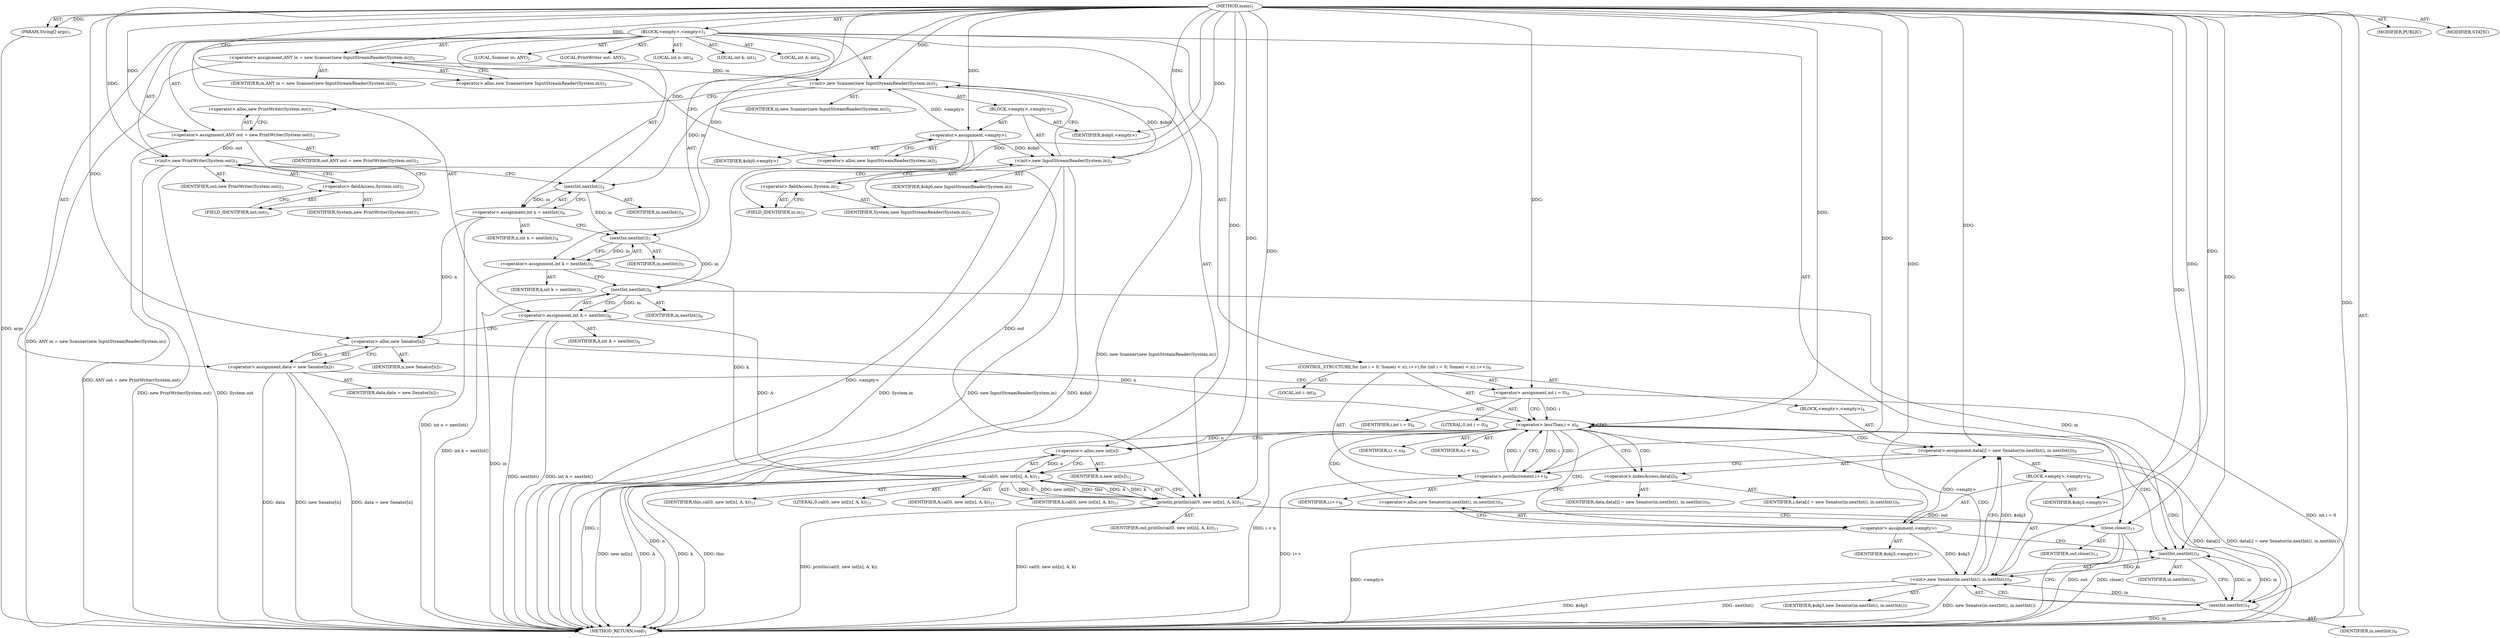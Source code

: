 digraph "main" {  
"21" [label = <(METHOD,main)<SUB>1</SUB>> ]
"22" [label = <(PARAM,String[] args)<SUB>1</SUB>> ]
"23" [label = <(BLOCK,&lt;empty&gt;,&lt;empty&gt;)<SUB>1</SUB>> ]
"4" [label = <(LOCAL,Scanner in: ANY)<SUB>2</SUB>> ]
"24" [label = <(&lt;operator&gt;.assignment,ANY in = new Scanner(new InputStreamReader(System.in)))<SUB>2</SUB>> ]
"25" [label = <(IDENTIFIER,in,ANY in = new Scanner(new InputStreamReader(System.in)))<SUB>2</SUB>> ]
"26" [label = <(&lt;operator&gt;.alloc,new Scanner(new InputStreamReader(System.in)))<SUB>2</SUB>> ]
"27" [label = <(&lt;init&gt;,new Scanner(new InputStreamReader(System.in)))<SUB>2</SUB>> ]
"3" [label = <(IDENTIFIER,in,new Scanner(new InputStreamReader(System.in)))<SUB>2</SUB>> ]
"28" [label = <(BLOCK,&lt;empty&gt;,&lt;empty&gt;)<SUB>2</SUB>> ]
"29" [label = <(&lt;operator&gt;.assignment,&lt;empty&gt;)> ]
"30" [label = <(IDENTIFIER,$obj0,&lt;empty&gt;)> ]
"31" [label = <(&lt;operator&gt;.alloc,new InputStreamReader(System.in))<SUB>2</SUB>> ]
"32" [label = <(&lt;init&gt;,new InputStreamReader(System.in))<SUB>2</SUB>> ]
"33" [label = <(IDENTIFIER,$obj0,new InputStreamReader(System.in))> ]
"34" [label = <(&lt;operator&gt;.fieldAccess,System.in)<SUB>2</SUB>> ]
"35" [label = <(IDENTIFIER,System,new InputStreamReader(System.in))<SUB>2</SUB>> ]
"36" [label = <(FIELD_IDENTIFIER,in,in)<SUB>2</SUB>> ]
"37" [label = <(IDENTIFIER,$obj0,&lt;empty&gt;)> ]
"6" [label = <(LOCAL,PrintWriter out: ANY)<SUB>3</SUB>> ]
"38" [label = <(&lt;operator&gt;.assignment,ANY out = new PrintWriter(System.out))<SUB>3</SUB>> ]
"39" [label = <(IDENTIFIER,out,ANY out = new PrintWriter(System.out))<SUB>3</SUB>> ]
"40" [label = <(&lt;operator&gt;.alloc,new PrintWriter(System.out))<SUB>3</SUB>> ]
"41" [label = <(&lt;init&gt;,new PrintWriter(System.out))<SUB>3</SUB>> ]
"5" [label = <(IDENTIFIER,out,new PrintWriter(System.out))<SUB>3</SUB>> ]
"42" [label = <(&lt;operator&gt;.fieldAccess,System.out)<SUB>3</SUB>> ]
"43" [label = <(IDENTIFIER,System,new PrintWriter(System.out))<SUB>3</SUB>> ]
"44" [label = <(FIELD_IDENTIFIER,out,out)<SUB>3</SUB>> ]
"45" [label = <(LOCAL,int n: int)<SUB>4</SUB>> ]
"46" [label = <(&lt;operator&gt;.assignment,int n = nextInt())<SUB>4</SUB>> ]
"47" [label = <(IDENTIFIER,n,int n = nextInt())<SUB>4</SUB>> ]
"48" [label = <(nextInt,nextInt())<SUB>4</SUB>> ]
"49" [label = <(IDENTIFIER,in,nextInt())<SUB>4</SUB>> ]
"50" [label = <(LOCAL,int k: int)<SUB>5</SUB>> ]
"51" [label = <(&lt;operator&gt;.assignment,int k = nextInt())<SUB>5</SUB>> ]
"52" [label = <(IDENTIFIER,k,int k = nextInt())<SUB>5</SUB>> ]
"53" [label = <(nextInt,nextInt())<SUB>5</SUB>> ]
"54" [label = <(IDENTIFIER,in,nextInt())<SUB>5</SUB>> ]
"55" [label = <(LOCAL,int A: int)<SUB>6</SUB>> ]
"56" [label = <(&lt;operator&gt;.assignment,int A = nextInt())<SUB>6</SUB>> ]
"57" [label = <(IDENTIFIER,A,int A = nextInt())<SUB>6</SUB>> ]
"58" [label = <(nextInt,nextInt())<SUB>6</SUB>> ]
"59" [label = <(IDENTIFIER,in,nextInt())<SUB>6</SUB>> ]
"60" [label = <(&lt;operator&gt;.assignment,data = new Senator[n])<SUB>7</SUB>> ]
"61" [label = <(IDENTIFIER,data,data = new Senator[n])<SUB>7</SUB>> ]
"62" [label = <(&lt;operator&gt;.alloc,new Senator[n])> ]
"63" [label = <(IDENTIFIER,n,new Senator[n])<SUB>7</SUB>> ]
"64" [label = <(CONTROL_STRUCTURE,for (int i = 0; Some(i &lt; n); i++),for (int i = 0; Some(i &lt; n); i++))<SUB>8</SUB>> ]
"65" [label = <(LOCAL,int i: int)<SUB>8</SUB>> ]
"66" [label = <(&lt;operator&gt;.assignment,int i = 0)<SUB>8</SUB>> ]
"67" [label = <(IDENTIFIER,i,int i = 0)<SUB>8</SUB>> ]
"68" [label = <(LITERAL,0,int i = 0)<SUB>8</SUB>> ]
"69" [label = <(&lt;operator&gt;.lessThan,i &lt; n)<SUB>8</SUB>> ]
"70" [label = <(IDENTIFIER,i,i &lt; n)<SUB>8</SUB>> ]
"71" [label = <(IDENTIFIER,n,i &lt; n)<SUB>8</SUB>> ]
"72" [label = <(&lt;operator&gt;.postIncrement,i++)<SUB>8</SUB>> ]
"73" [label = <(IDENTIFIER,i,i++)<SUB>8</SUB>> ]
"74" [label = <(BLOCK,&lt;empty&gt;,&lt;empty&gt;)<SUB>8</SUB>> ]
"75" [label = <(&lt;operator&gt;.assignment,data[i] = new Senator(in.nextInt(), in.nextInt()))<SUB>9</SUB>> ]
"76" [label = <(&lt;operator&gt;.indexAccess,data[i])<SUB>9</SUB>> ]
"77" [label = <(IDENTIFIER,data,data[i] = new Senator(in.nextInt(), in.nextInt()))<SUB>9</SUB>> ]
"78" [label = <(IDENTIFIER,i,data[i] = new Senator(in.nextInt(), in.nextInt()))<SUB>9</SUB>> ]
"79" [label = <(BLOCK,&lt;empty&gt;,&lt;empty&gt;)<SUB>9</SUB>> ]
"80" [label = <(&lt;operator&gt;.assignment,&lt;empty&gt;)> ]
"81" [label = <(IDENTIFIER,$obj3,&lt;empty&gt;)> ]
"82" [label = <(&lt;operator&gt;.alloc,new Senator(in.nextInt(), in.nextInt()))<SUB>9</SUB>> ]
"83" [label = <(&lt;init&gt;,new Senator(in.nextInt(), in.nextInt()))<SUB>9</SUB>> ]
"84" [label = <(IDENTIFIER,$obj3,new Senator(in.nextInt(), in.nextInt()))> ]
"85" [label = <(nextInt,nextInt())<SUB>9</SUB>> ]
"86" [label = <(IDENTIFIER,in,nextInt())<SUB>9</SUB>> ]
"87" [label = <(nextInt,nextInt())<SUB>9</SUB>> ]
"88" [label = <(IDENTIFIER,in,nextInt())<SUB>9</SUB>> ]
"89" [label = <(IDENTIFIER,$obj3,&lt;empty&gt;)> ]
"90" [label = <(println,println(cal(0, new int[n], A, k)))<SUB>11</SUB>> ]
"91" [label = <(IDENTIFIER,out,println(cal(0, new int[n], A, k)))<SUB>11</SUB>> ]
"92" [label = <(cal,cal(0, new int[n], A, k))<SUB>11</SUB>> ]
"93" [label = <(IDENTIFIER,this,cal(0, new int[n], A, k))<SUB>11</SUB>> ]
"94" [label = <(LITERAL,0,cal(0, new int[n], A, k))<SUB>11</SUB>> ]
"95" [label = <(&lt;operator&gt;.alloc,new int[n])> ]
"96" [label = <(IDENTIFIER,n,new int[n])<SUB>11</SUB>> ]
"97" [label = <(IDENTIFIER,A,cal(0, new int[n], A, k))<SUB>11</SUB>> ]
"98" [label = <(IDENTIFIER,k,cal(0, new int[n], A, k))<SUB>11</SUB>> ]
"99" [label = <(close,close())<SUB>13</SUB>> ]
"100" [label = <(IDENTIFIER,out,close())<SUB>13</SUB>> ]
"101" [label = <(MODIFIER,PUBLIC)> ]
"102" [label = <(MODIFIER,STATIC)> ]
"103" [label = <(METHOD_RETURN,void)<SUB>1</SUB>> ]
  "21" -> "22"  [ label = "AST: "] 
  "21" -> "23"  [ label = "AST: "] 
  "21" -> "101"  [ label = "AST: "] 
  "21" -> "102"  [ label = "AST: "] 
  "21" -> "103"  [ label = "AST: "] 
  "23" -> "4"  [ label = "AST: "] 
  "23" -> "24"  [ label = "AST: "] 
  "23" -> "27"  [ label = "AST: "] 
  "23" -> "6"  [ label = "AST: "] 
  "23" -> "38"  [ label = "AST: "] 
  "23" -> "41"  [ label = "AST: "] 
  "23" -> "45"  [ label = "AST: "] 
  "23" -> "46"  [ label = "AST: "] 
  "23" -> "50"  [ label = "AST: "] 
  "23" -> "51"  [ label = "AST: "] 
  "23" -> "55"  [ label = "AST: "] 
  "23" -> "56"  [ label = "AST: "] 
  "23" -> "60"  [ label = "AST: "] 
  "23" -> "64"  [ label = "AST: "] 
  "23" -> "90"  [ label = "AST: "] 
  "23" -> "99"  [ label = "AST: "] 
  "24" -> "25"  [ label = "AST: "] 
  "24" -> "26"  [ label = "AST: "] 
  "27" -> "3"  [ label = "AST: "] 
  "27" -> "28"  [ label = "AST: "] 
  "28" -> "29"  [ label = "AST: "] 
  "28" -> "32"  [ label = "AST: "] 
  "28" -> "37"  [ label = "AST: "] 
  "29" -> "30"  [ label = "AST: "] 
  "29" -> "31"  [ label = "AST: "] 
  "32" -> "33"  [ label = "AST: "] 
  "32" -> "34"  [ label = "AST: "] 
  "34" -> "35"  [ label = "AST: "] 
  "34" -> "36"  [ label = "AST: "] 
  "38" -> "39"  [ label = "AST: "] 
  "38" -> "40"  [ label = "AST: "] 
  "41" -> "5"  [ label = "AST: "] 
  "41" -> "42"  [ label = "AST: "] 
  "42" -> "43"  [ label = "AST: "] 
  "42" -> "44"  [ label = "AST: "] 
  "46" -> "47"  [ label = "AST: "] 
  "46" -> "48"  [ label = "AST: "] 
  "48" -> "49"  [ label = "AST: "] 
  "51" -> "52"  [ label = "AST: "] 
  "51" -> "53"  [ label = "AST: "] 
  "53" -> "54"  [ label = "AST: "] 
  "56" -> "57"  [ label = "AST: "] 
  "56" -> "58"  [ label = "AST: "] 
  "58" -> "59"  [ label = "AST: "] 
  "60" -> "61"  [ label = "AST: "] 
  "60" -> "62"  [ label = "AST: "] 
  "62" -> "63"  [ label = "AST: "] 
  "64" -> "65"  [ label = "AST: "] 
  "64" -> "66"  [ label = "AST: "] 
  "64" -> "69"  [ label = "AST: "] 
  "64" -> "72"  [ label = "AST: "] 
  "64" -> "74"  [ label = "AST: "] 
  "66" -> "67"  [ label = "AST: "] 
  "66" -> "68"  [ label = "AST: "] 
  "69" -> "70"  [ label = "AST: "] 
  "69" -> "71"  [ label = "AST: "] 
  "72" -> "73"  [ label = "AST: "] 
  "74" -> "75"  [ label = "AST: "] 
  "75" -> "76"  [ label = "AST: "] 
  "75" -> "79"  [ label = "AST: "] 
  "76" -> "77"  [ label = "AST: "] 
  "76" -> "78"  [ label = "AST: "] 
  "79" -> "80"  [ label = "AST: "] 
  "79" -> "83"  [ label = "AST: "] 
  "79" -> "89"  [ label = "AST: "] 
  "80" -> "81"  [ label = "AST: "] 
  "80" -> "82"  [ label = "AST: "] 
  "83" -> "84"  [ label = "AST: "] 
  "83" -> "85"  [ label = "AST: "] 
  "83" -> "87"  [ label = "AST: "] 
  "85" -> "86"  [ label = "AST: "] 
  "87" -> "88"  [ label = "AST: "] 
  "90" -> "91"  [ label = "AST: "] 
  "90" -> "92"  [ label = "AST: "] 
  "92" -> "93"  [ label = "AST: "] 
  "92" -> "94"  [ label = "AST: "] 
  "92" -> "95"  [ label = "AST: "] 
  "92" -> "97"  [ label = "AST: "] 
  "92" -> "98"  [ label = "AST: "] 
  "95" -> "96"  [ label = "AST: "] 
  "99" -> "100"  [ label = "AST: "] 
  "24" -> "31"  [ label = "CFG: "] 
  "27" -> "40"  [ label = "CFG: "] 
  "38" -> "44"  [ label = "CFG: "] 
  "41" -> "48"  [ label = "CFG: "] 
  "46" -> "53"  [ label = "CFG: "] 
  "51" -> "58"  [ label = "CFG: "] 
  "56" -> "62"  [ label = "CFG: "] 
  "60" -> "66"  [ label = "CFG: "] 
  "90" -> "99"  [ label = "CFG: "] 
  "99" -> "103"  [ label = "CFG: "] 
  "26" -> "24"  [ label = "CFG: "] 
  "40" -> "38"  [ label = "CFG: "] 
  "42" -> "41"  [ label = "CFG: "] 
  "48" -> "46"  [ label = "CFG: "] 
  "53" -> "51"  [ label = "CFG: "] 
  "58" -> "56"  [ label = "CFG: "] 
  "62" -> "60"  [ label = "CFG: "] 
  "66" -> "69"  [ label = "CFG: "] 
  "69" -> "76"  [ label = "CFG: "] 
  "69" -> "95"  [ label = "CFG: "] 
  "72" -> "69"  [ label = "CFG: "] 
  "92" -> "90"  [ label = "CFG: "] 
  "29" -> "36"  [ label = "CFG: "] 
  "32" -> "27"  [ label = "CFG: "] 
  "44" -> "42"  [ label = "CFG: "] 
  "75" -> "72"  [ label = "CFG: "] 
  "95" -> "92"  [ label = "CFG: "] 
  "31" -> "29"  [ label = "CFG: "] 
  "34" -> "32"  [ label = "CFG: "] 
  "76" -> "82"  [ label = "CFG: "] 
  "36" -> "34"  [ label = "CFG: "] 
  "80" -> "85"  [ label = "CFG: "] 
  "83" -> "75"  [ label = "CFG: "] 
  "82" -> "80"  [ label = "CFG: "] 
  "85" -> "87"  [ label = "CFG: "] 
  "87" -> "83"  [ label = "CFG: "] 
  "21" -> "26"  [ label = "CFG: "] 
  "22" -> "103"  [ label = "DDG: args"] 
  "24" -> "103"  [ label = "DDG: ANY in = new Scanner(new InputStreamReader(System.in))"] 
  "29" -> "103"  [ label = "DDG: &lt;empty&gt;"] 
  "32" -> "103"  [ label = "DDG: $obj0"] 
  "32" -> "103"  [ label = "DDG: System.in"] 
  "32" -> "103"  [ label = "DDG: new InputStreamReader(System.in)"] 
  "27" -> "103"  [ label = "DDG: new Scanner(new InputStreamReader(System.in))"] 
  "38" -> "103"  [ label = "DDG: ANY out = new PrintWriter(System.out)"] 
  "41" -> "103"  [ label = "DDG: System.out"] 
  "41" -> "103"  [ label = "DDG: new PrintWriter(System.out)"] 
  "46" -> "103"  [ label = "DDG: int n = nextInt()"] 
  "51" -> "103"  [ label = "DDG: int k = nextInt()"] 
  "58" -> "103"  [ label = "DDG: in"] 
  "56" -> "103"  [ label = "DDG: nextInt()"] 
  "56" -> "103"  [ label = "DDG: int A = nextInt()"] 
  "60" -> "103"  [ label = "DDG: data"] 
  "60" -> "103"  [ label = "DDG: new Senator[n]"] 
  "60" -> "103"  [ label = "DDG: data = new Senator[n]"] 
  "66" -> "103"  [ label = "DDG: int i = 0"] 
  "69" -> "103"  [ label = "DDG: i"] 
  "69" -> "103"  [ label = "DDG: i &lt; n"] 
  "95" -> "103"  [ label = "DDG: n"] 
  "92" -> "103"  [ label = "DDG: new int[n]"] 
  "92" -> "103"  [ label = "DDG: A"] 
  "92" -> "103"  [ label = "DDG: k"] 
  "90" -> "103"  [ label = "DDG: cal(0, new int[n], A, k)"] 
  "90" -> "103"  [ label = "DDG: println(cal(0, new int[n], A, k))"] 
  "99" -> "103"  [ label = "DDG: out"] 
  "99" -> "103"  [ label = "DDG: close()"] 
  "75" -> "103"  [ label = "DDG: data[i]"] 
  "80" -> "103"  [ label = "DDG: &lt;empty&gt;"] 
  "83" -> "103"  [ label = "DDG: $obj3"] 
  "83" -> "103"  [ label = "DDG: nextInt()"] 
  "87" -> "103"  [ label = "DDG: in"] 
  "83" -> "103"  [ label = "DDG: new Senator(in.nextInt(), in.nextInt())"] 
  "75" -> "103"  [ label = "DDG: data[i] = new Senator(in.nextInt(), in.nextInt())"] 
  "72" -> "103"  [ label = "DDG: i++"] 
  "92" -> "103"  [ label = "DDG: this"] 
  "21" -> "22"  [ label = "DDG: "] 
  "21" -> "24"  [ label = "DDG: "] 
  "21" -> "38"  [ label = "DDG: "] 
  "48" -> "46"  [ label = "DDG: in"] 
  "53" -> "51"  [ label = "DDG: in"] 
  "58" -> "56"  [ label = "DDG: in"] 
  "62" -> "60"  [ label = "DDG: n"] 
  "24" -> "27"  [ label = "DDG: in"] 
  "21" -> "27"  [ label = "DDG: "] 
  "29" -> "27"  [ label = "DDG: &lt;empty&gt;"] 
  "32" -> "27"  [ label = "DDG: $obj0"] 
  "38" -> "41"  [ label = "DDG: out"] 
  "21" -> "41"  [ label = "DDG: "] 
  "21" -> "66"  [ label = "DDG: "] 
  "41" -> "90"  [ label = "DDG: out"] 
  "21" -> "90"  [ label = "DDG: "] 
  "92" -> "90"  [ label = "DDG: 0"] 
  "92" -> "90"  [ label = "DDG: new int[n]"] 
  "92" -> "90"  [ label = "DDG: this"] 
  "92" -> "90"  [ label = "DDG: A"] 
  "92" -> "90"  [ label = "DDG: k"] 
  "90" -> "99"  [ label = "DDG: out"] 
  "21" -> "99"  [ label = "DDG: "] 
  "21" -> "29"  [ label = "DDG: "] 
  "21" -> "37"  [ label = "DDG: "] 
  "27" -> "48"  [ label = "DDG: in"] 
  "21" -> "48"  [ label = "DDG: "] 
  "48" -> "53"  [ label = "DDG: in"] 
  "21" -> "53"  [ label = "DDG: "] 
  "53" -> "58"  [ label = "DDG: in"] 
  "21" -> "58"  [ label = "DDG: "] 
  "46" -> "62"  [ label = "DDG: n"] 
  "21" -> "62"  [ label = "DDG: "] 
  "66" -> "69"  [ label = "DDG: i"] 
  "72" -> "69"  [ label = "DDG: i"] 
  "21" -> "69"  [ label = "DDG: "] 
  "62" -> "69"  [ label = "DDG: n"] 
  "69" -> "72"  [ label = "DDG: i"] 
  "21" -> "72"  [ label = "DDG: "] 
  "80" -> "75"  [ label = "DDG: &lt;empty&gt;"] 
  "83" -> "75"  [ label = "DDG: $obj3"] 
  "21" -> "75"  [ label = "DDG: "] 
  "21" -> "92"  [ label = "DDG: "] 
  "95" -> "92"  [ label = "DDG: n"] 
  "56" -> "92"  [ label = "DDG: A"] 
  "51" -> "92"  [ label = "DDG: k"] 
  "29" -> "32"  [ label = "DDG: $obj0"] 
  "21" -> "32"  [ label = "DDG: "] 
  "69" -> "95"  [ label = "DDG: n"] 
  "21" -> "95"  [ label = "DDG: "] 
  "21" -> "80"  [ label = "DDG: "] 
  "21" -> "89"  [ label = "DDG: "] 
  "80" -> "83"  [ label = "DDG: $obj3"] 
  "21" -> "83"  [ label = "DDG: "] 
  "85" -> "83"  [ label = "DDG: in"] 
  "87" -> "83"  [ label = "DDG: in"] 
  "58" -> "85"  [ label = "DDG: in"] 
  "87" -> "85"  [ label = "DDG: in"] 
  "21" -> "85"  [ label = "DDG: "] 
  "85" -> "87"  [ label = "DDG: in"] 
  "21" -> "87"  [ label = "DDG: "] 
  "69" -> "80"  [ label = "CDG: "] 
  "69" -> "76"  [ label = "CDG: "] 
  "69" -> "87"  [ label = "CDG: "] 
  "69" -> "83"  [ label = "CDG: "] 
  "69" -> "75"  [ label = "CDG: "] 
  "69" -> "82"  [ label = "CDG: "] 
  "69" -> "85"  [ label = "CDG: "] 
  "69" -> "72"  [ label = "CDG: "] 
  "69" -> "69"  [ label = "CDG: "] 
}
